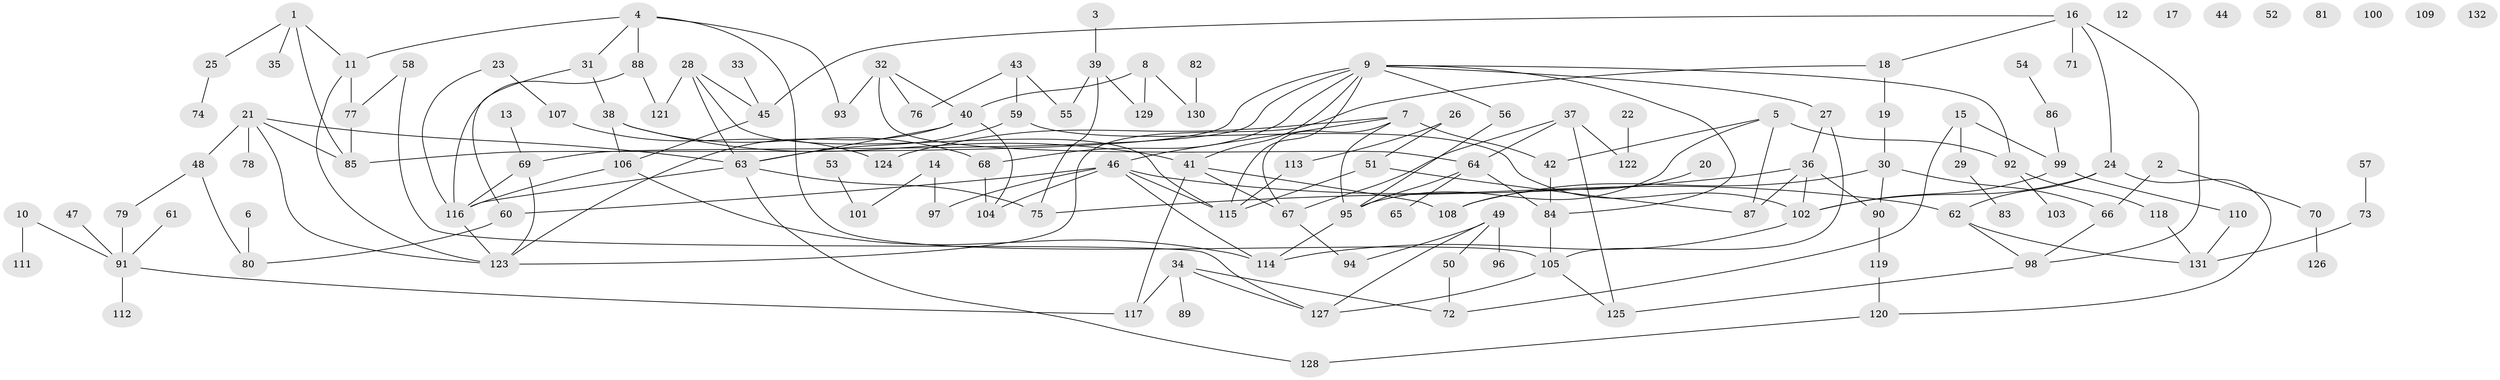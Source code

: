 // coarse degree distribution, {0: 0.12121212121212122, 1: 0.25757575757575757, 4: 0.15151515151515152, 2: 0.24242424242424243, 9: 0.015151515151515152, 7: 0.07575757575757576, 5: 0.07575757575757576, 3: 0.030303030303030304, 6: 0.015151515151515152, 14: 0.015151515151515152}
// Generated by graph-tools (version 1.1) at 2025/43/03/04/25 21:43:16]
// undirected, 132 vertices, 182 edges
graph export_dot {
graph [start="1"]
  node [color=gray90,style=filled];
  1;
  2;
  3;
  4;
  5;
  6;
  7;
  8;
  9;
  10;
  11;
  12;
  13;
  14;
  15;
  16;
  17;
  18;
  19;
  20;
  21;
  22;
  23;
  24;
  25;
  26;
  27;
  28;
  29;
  30;
  31;
  32;
  33;
  34;
  35;
  36;
  37;
  38;
  39;
  40;
  41;
  42;
  43;
  44;
  45;
  46;
  47;
  48;
  49;
  50;
  51;
  52;
  53;
  54;
  55;
  56;
  57;
  58;
  59;
  60;
  61;
  62;
  63;
  64;
  65;
  66;
  67;
  68;
  69;
  70;
  71;
  72;
  73;
  74;
  75;
  76;
  77;
  78;
  79;
  80;
  81;
  82;
  83;
  84;
  85;
  86;
  87;
  88;
  89;
  90;
  91;
  92;
  93;
  94;
  95;
  96;
  97;
  98;
  99;
  100;
  101;
  102;
  103;
  104;
  105;
  106;
  107;
  108;
  109;
  110;
  111;
  112;
  113;
  114;
  115;
  116;
  117;
  118;
  119;
  120;
  121;
  122;
  123;
  124;
  125;
  126;
  127;
  128;
  129;
  130;
  131;
  132;
  1 -- 11;
  1 -- 25;
  1 -- 35;
  1 -- 85;
  2 -- 66;
  2 -- 70;
  3 -- 39;
  4 -- 11;
  4 -- 31;
  4 -- 88;
  4 -- 93;
  4 -- 105;
  5 -- 42;
  5 -- 87;
  5 -- 92;
  5 -- 95;
  6 -- 80;
  7 -- 42;
  7 -- 46;
  7 -- 67;
  7 -- 95;
  7 -- 124;
  8 -- 40;
  8 -- 129;
  8 -- 130;
  9 -- 27;
  9 -- 41;
  9 -- 56;
  9 -- 68;
  9 -- 69;
  9 -- 84;
  9 -- 85;
  9 -- 92;
  9 -- 115;
  10 -- 91;
  10 -- 111;
  11 -- 77;
  11 -- 123;
  13 -- 69;
  14 -- 97;
  14 -- 101;
  15 -- 29;
  15 -- 72;
  15 -- 99;
  16 -- 18;
  16 -- 24;
  16 -- 45;
  16 -- 71;
  16 -- 98;
  18 -- 19;
  18 -- 123;
  19 -- 30;
  20 -- 108;
  21 -- 48;
  21 -- 63;
  21 -- 78;
  21 -- 85;
  21 -- 123;
  22 -- 122;
  23 -- 107;
  23 -- 116;
  24 -- 62;
  24 -- 102;
  24 -- 120;
  25 -- 74;
  26 -- 51;
  26 -- 113;
  27 -- 36;
  27 -- 105;
  28 -- 45;
  28 -- 63;
  28 -- 115;
  28 -- 121;
  29 -- 83;
  30 -- 66;
  30 -- 90;
  30 -- 108;
  31 -- 38;
  31 -- 60;
  32 -- 40;
  32 -- 64;
  32 -- 76;
  32 -- 93;
  33 -- 45;
  34 -- 72;
  34 -- 89;
  34 -- 117;
  34 -- 127;
  36 -- 75;
  36 -- 87;
  36 -- 90;
  36 -- 102;
  37 -- 64;
  37 -- 67;
  37 -- 122;
  37 -- 125;
  38 -- 41;
  38 -- 68;
  38 -- 106;
  39 -- 55;
  39 -- 75;
  39 -- 129;
  40 -- 63;
  40 -- 104;
  40 -- 123;
  41 -- 67;
  41 -- 108;
  41 -- 117;
  42 -- 84;
  43 -- 55;
  43 -- 59;
  43 -- 76;
  45 -- 106;
  46 -- 60;
  46 -- 62;
  46 -- 97;
  46 -- 104;
  46 -- 114;
  46 -- 115;
  47 -- 91;
  48 -- 79;
  48 -- 80;
  49 -- 50;
  49 -- 94;
  49 -- 96;
  49 -- 127;
  50 -- 72;
  51 -- 87;
  51 -- 115;
  53 -- 101;
  54 -- 86;
  56 -- 95;
  57 -- 73;
  58 -- 77;
  58 -- 127;
  59 -- 63;
  59 -- 102;
  60 -- 80;
  61 -- 91;
  62 -- 98;
  62 -- 131;
  63 -- 75;
  63 -- 116;
  63 -- 128;
  64 -- 65;
  64 -- 84;
  64 -- 95;
  66 -- 98;
  67 -- 94;
  68 -- 104;
  69 -- 116;
  69 -- 123;
  70 -- 126;
  73 -- 131;
  77 -- 85;
  79 -- 91;
  82 -- 130;
  84 -- 105;
  86 -- 99;
  88 -- 116;
  88 -- 121;
  90 -- 119;
  91 -- 112;
  91 -- 117;
  92 -- 103;
  92 -- 118;
  95 -- 114;
  98 -- 125;
  99 -- 102;
  99 -- 110;
  102 -- 114;
  105 -- 125;
  105 -- 127;
  106 -- 114;
  106 -- 116;
  107 -- 124;
  110 -- 131;
  113 -- 115;
  116 -- 123;
  118 -- 131;
  119 -- 120;
  120 -- 128;
}
